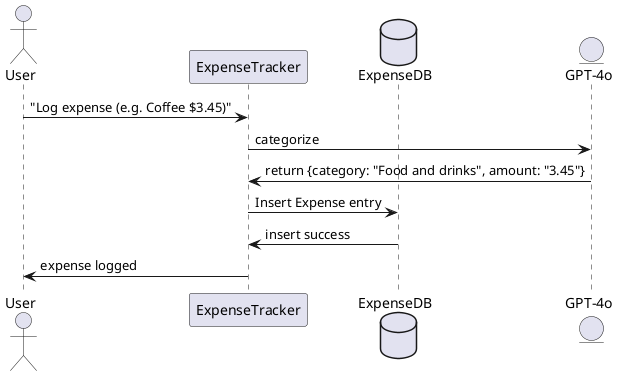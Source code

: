 @startuml

actor User

participant ExpenseTracker
database ExpenseDB as DB
entity "GPT-4o" as AI

User -> ExpenseTracker: "Log expense (e.g. Coffee $3.45)"
ExpenseTracker -> AI: categorize
AI -> ExpenseTracker: return {category: "Food and drinks", amount: "3.45"}
ExpenseTracker -> DB: Insert Expense entry
DB -> ExpenseTracker: insert success
ExpenseTracker -> User: expense logged


@enduml